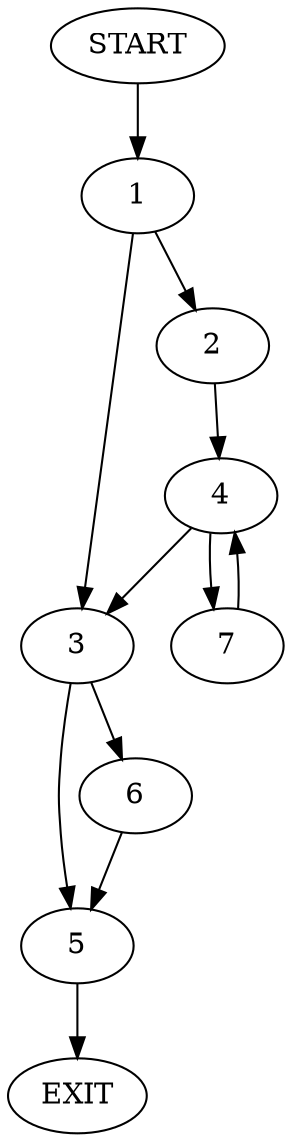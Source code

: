 digraph {
0 [label="START"]
8 [label="EXIT"]
0 -> 1
1 -> 2
1 -> 3
2 -> 4
3 -> 5
3 -> 6
4 -> 3
4 -> 7
7 -> 4
5 -> 8
6 -> 5
}
